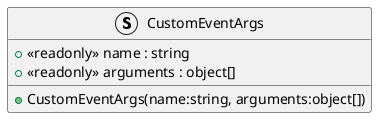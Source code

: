 @startuml
struct CustomEventArgs {
    + <<readonly>> name : string
    + <<readonly>> arguments : object[]
    + CustomEventArgs(name:string, arguments:object[])
}
@enduml
